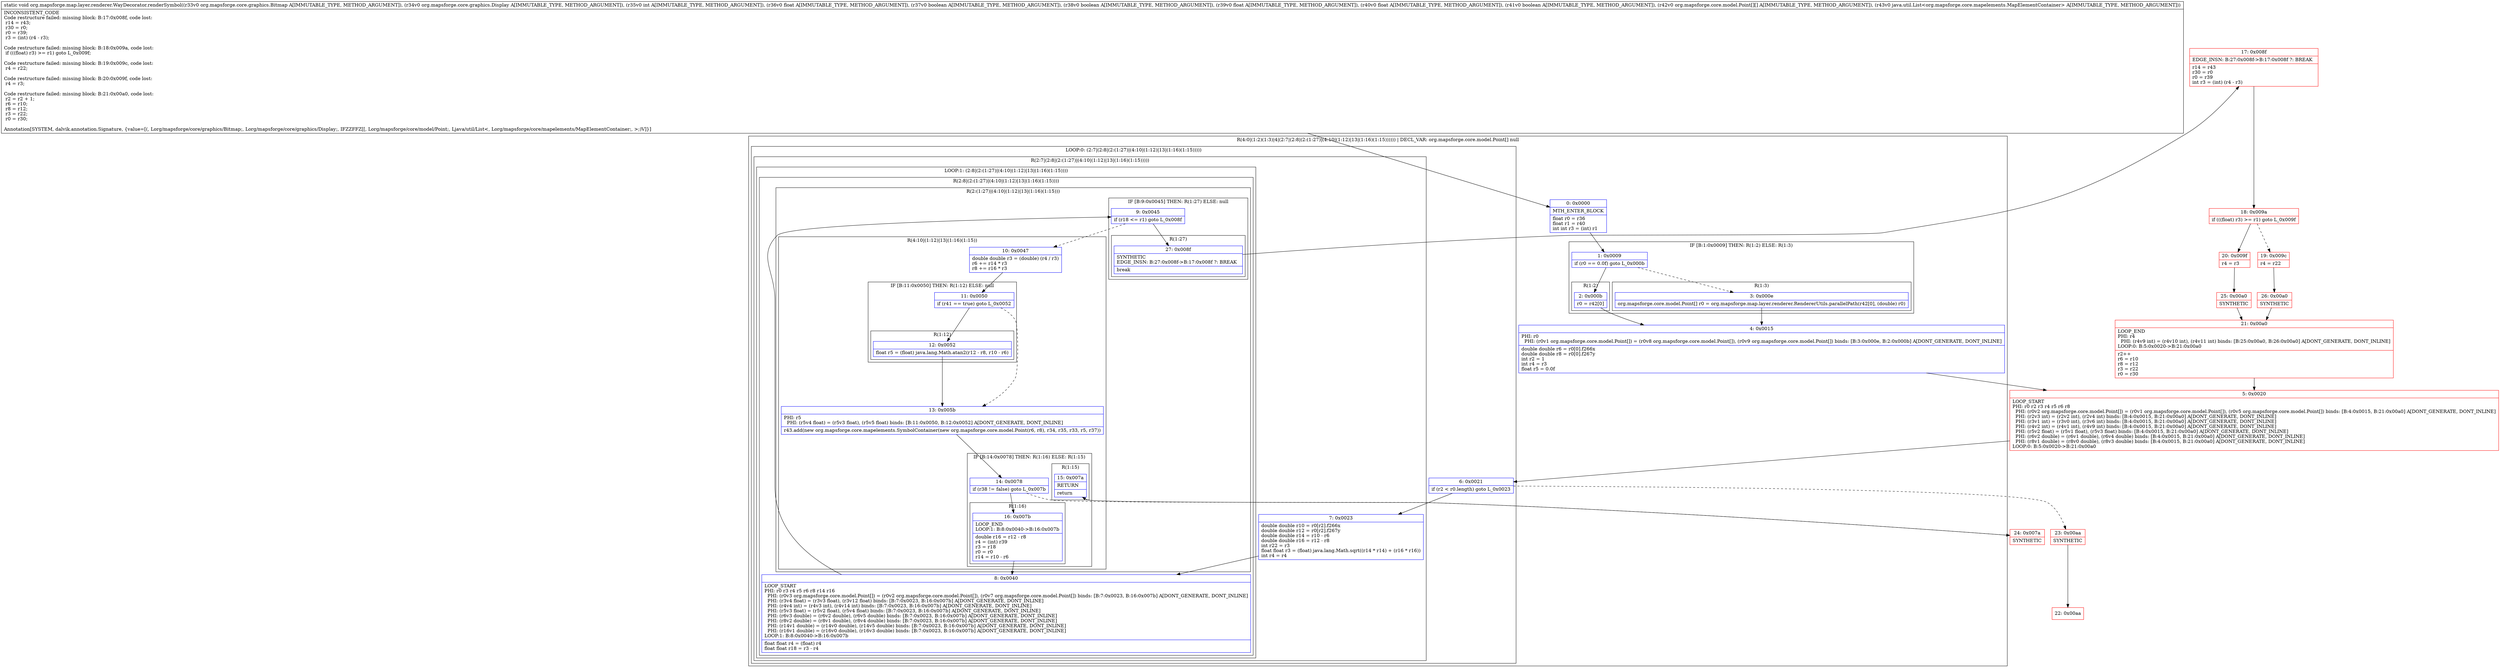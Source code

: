 digraph "CFG fororg.mapsforge.map.layer.renderer.WayDecorator.renderSymbol(Lorg\/mapsforge\/core\/graphics\/Bitmap;Lorg\/mapsforge\/core\/graphics\/Display;IFZZFFZ[[Lorg\/mapsforge\/core\/model\/Point;Ljava\/util\/List;)V" {
subgraph cluster_Region_392238957 {
label = "R(4:0|(1:2)(1:3)|4|(2:7|(2:8|(2:(1:27)|(4:10|(1:12)|13|(1:16)(1:15)))))) | DECL_VAR: org.mapsforge.core.model.Point[] null\l";
node [shape=record,color=blue];
Node_0 [shape=record,label="{0\:\ 0x0000|MTH_ENTER_BLOCK\l|float r0 = r36\lfloat r1 = r40\lint int r3 = (int) r1\l}"];
subgraph cluster_IfRegion_1408434660 {
label = "IF [B:1:0x0009] THEN: R(1:2) ELSE: R(1:3)";
node [shape=record,color=blue];
Node_1 [shape=record,label="{1\:\ 0x0009|if (r0 == 0.0f) goto L_0x000b\l}"];
subgraph cluster_Region_779153005 {
label = "R(1:2)";
node [shape=record,color=blue];
Node_2 [shape=record,label="{2\:\ 0x000b|r0 = r42[0]\l}"];
}
subgraph cluster_Region_1474710975 {
label = "R(1:3)";
node [shape=record,color=blue];
Node_3 [shape=record,label="{3\:\ 0x000e|org.mapsforge.core.model.Point[] r0 = org.mapsforge.map.layer.renderer.RendererUtils.parallelPath(r42[0], (double) r0)\l}"];
}
}
Node_4 [shape=record,label="{4\:\ 0x0015|PHI: r0 \l  PHI: (r0v1 org.mapsforge.core.model.Point[]) = (r0v8 org.mapsforge.core.model.Point[]), (r0v9 org.mapsforge.core.model.Point[]) binds: [B:3:0x000e, B:2:0x000b] A[DONT_GENERATE, DONT_INLINE]\l|double double r6 = r0[0].f266x\ldouble double r8 = r0[0].f267y\lint r2 = 1\lint r4 = r3\lfloat r5 = 0.0f\l}"];
subgraph cluster_LoopRegion_568029687 {
label = "LOOP:0: (2:7|(2:8|(2:(1:27)|(4:10|(1:12)|13|(1:16)(1:15)))))";
node [shape=record,color=blue];
Node_6 [shape=record,label="{6\:\ 0x0021|if (r2 \< r0.length) goto L_0x0023\l}"];
subgraph cluster_Region_11080900 {
label = "R(2:7|(2:8|(2:(1:27)|(4:10|(1:12)|13|(1:16)(1:15)))))";
node [shape=record,color=blue];
Node_7 [shape=record,label="{7\:\ 0x0023|double double r10 = r0[r2].f266x\ldouble double r12 = r0[r2].f267y\ldouble double r14 = r10 \- r6\ldouble double r16 = r12 \- r8\lint r22 = r3\lfloat float r3 = (float) java.lang.Math.sqrt((r14 * r14) + (r16 * r16))\lint r4 = r4\l}"];
subgraph cluster_LoopRegion_41217985 {
label = "LOOP:1: (2:8|(2:(1:27)|(4:10|(1:12)|13|(1:16)(1:15))))";
node [shape=record,color=blue];
subgraph cluster_Region_150073383 {
label = "R(2:8|(2:(1:27)|(4:10|(1:12)|13|(1:16)(1:15))))";
node [shape=record,color=blue];
Node_8 [shape=record,label="{8\:\ 0x0040|LOOP_START\lPHI: r0 r3 r4 r5 r6 r8 r14 r16 \l  PHI: (r0v3 org.mapsforge.core.model.Point[]) = (r0v2 org.mapsforge.core.model.Point[]), (r0v7 org.mapsforge.core.model.Point[]) binds: [B:7:0x0023, B:16:0x007b] A[DONT_GENERATE, DONT_INLINE]\l  PHI: (r3v4 float) = (r3v3 float), (r3v12 float) binds: [B:7:0x0023, B:16:0x007b] A[DONT_GENERATE, DONT_INLINE]\l  PHI: (r4v4 int) = (r4v3 int), (r4v14 int) binds: [B:7:0x0023, B:16:0x007b] A[DONT_GENERATE, DONT_INLINE]\l  PHI: (r5v3 float) = (r5v2 float), (r5v4 float) binds: [B:7:0x0023, B:16:0x007b] A[DONT_GENERATE, DONT_INLINE]\l  PHI: (r6v3 double) = (r6v2 double), (r6v5 double) binds: [B:7:0x0023, B:16:0x007b] A[DONT_GENERATE, DONT_INLINE]\l  PHI: (r8v2 double) = (r8v1 double), (r8v4 double) binds: [B:7:0x0023, B:16:0x007b] A[DONT_GENERATE, DONT_INLINE]\l  PHI: (r14v1 double) = (r14v0 double), (r14v5 double) binds: [B:7:0x0023, B:16:0x007b] A[DONT_GENERATE, DONT_INLINE]\l  PHI: (r16v1 double) = (r16v0 double), (r16v3 double) binds: [B:7:0x0023, B:16:0x007b] A[DONT_GENERATE, DONT_INLINE]\lLOOP:1: B:8:0x0040\-\>B:16:0x007b\l|float float r4 = (float) r4\lfloat float r18 = r3 \- r4\l}"];
subgraph cluster_Region_396902226 {
label = "R(2:(1:27)|(4:10|(1:12)|13|(1:16)(1:15)))";
node [shape=record,color=blue];
subgraph cluster_IfRegion_535601707 {
label = "IF [B:9:0x0045] THEN: R(1:27) ELSE: null";
node [shape=record,color=blue];
Node_9 [shape=record,label="{9\:\ 0x0045|if (r18 \<= r1) goto L_0x008f\l}"];
subgraph cluster_Region_1658488811 {
label = "R(1:27)";
node [shape=record,color=blue];
Node_27 [shape=record,label="{27\:\ 0x008f|SYNTHETIC\lEDGE_INSN: B:27:0x008f\-\>B:17:0x008f ?: BREAK  \l|break\l}"];
}
}
subgraph cluster_Region_1417149554 {
label = "R(4:10|(1:12)|13|(1:16)(1:15))";
node [shape=record,color=blue];
Node_10 [shape=record,label="{10\:\ 0x0047|double double r3 = (double) (r4 \/ r3)\lr6 += r14 * r3\lr8 += r16 * r3\l}"];
subgraph cluster_IfRegion_1632754661 {
label = "IF [B:11:0x0050] THEN: R(1:12) ELSE: null";
node [shape=record,color=blue];
Node_11 [shape=record,label="{11\:\ 0x0050|if (r41 == true) goto L_0x0052\l}"];
subgraph cluster_Region_472960268 {
label = "R(1:12)";
node [shape=record,color=blue];
Node_12 [shape=record,label="{12\:\ 0x0052|float r5 = (float) java.lang.Math.atan2(r12 \- r8, r10 \- r6)\l}"];
}
}
Node_13 [shape=record,label="{13\:\ 0x005b|PHI: r5 \l  PHI: (r5v4 float) = (r5v3 float), (r5v5 float) binds: [B:11:0x0050, B:12:0x0052] A[DONT_GENERATE, DONT_INLINE]\l|r43.add(new org.mapsforge.core.mapelements.SymbolContainer(new org.mapsforge.core.model.Point(r6, r8), r34, r35, r33, r5, r37))\l}"];
subgraph cluster_IfRegion_1149123305 {
label = "IF [B:14:0x0078] THEN: R(1:16) ELSE: R(1:15)";
node [shape=record,color=blue];
Node_14 [shape=record,label="{14\:\ 0x0078|if (r38 != false) goto L_0x007b\l}"];
subgraph cluster_Region_1268697364 {
label = "R(1:16)";
node [shape=record,color=blue];
Node_16 [shape=record,label="{16\:\ 0x007b|LOOP_END\lLOOP:1: B:8:0x0040\-\>B:16:0x007b\l|double r16 = r12 \- r8\lr4 = (int) r39\lr3 = r18\lr0 = r0\lr14 = r10 \- r6\l}"];
}
subgraph cluster_Region_310038427 {
label = "R(1:15)";
node [shape=record,color=blue];
Node_15 [shape=record,label="{15\:\ 0x007a|RETURN\l|return\l}"];
}
}
}
}
}
}
}
}
}
Node_5 [shape=record,color=red,label="{5\:\ 0x0020|LOOP_START\lPHI: r0 r2 r3 r4 r5 r6 r8 \l  PHI: (r0v2 org.mapsforge.core.model.Point[]) = (r0v1 org.mapsforge.core.model.Point[]), (r0v5 org.mapsforge.core.model.Point[]) binds: [B:4:0x0015, B:21:0x00a0] A[DONT_GENERATE, DONT_INLINE]\l  PHI: (r2v3 int) = (r2v2 int), (r2v4 int) binds: [B:4:0x0015, B:21:0x00a0] A[DONT_GENERATE, DONT_INLINE]\l  PHI: (r3v1 int) = (r3v0 int), (r3v6 int) binds: [B:4:0x0015, B:21:0x00a0] A[DONT_GENERATE, DONT_INLINE]\l  PHI: (r4v2 int) = (r4v1 int), (r4v9 int) binds: [B:4:0x0015, B:21:0x00a0] A[DONT_GENERATE, DONT_INLINE]\l  PHI: (r5v2 float) = (r5v1 float), (r5v3 float) binds: [B:4:0x0015, B:21:0x00a0] A[DONT_GENERATE, DONT_INLINE]\l  PHI: (r6v2 double) = (r6v1 double), (r6v4 double) binds: [B:4:0x0015, B:21:0x00a0] A[DONT_GENERATE, DONT_INLINE]\l  PHI: (r8v1 double) = (r8v0 double), (r8v3 double) binds: [B:4:0x0015, B:21:0x00a0] A[DONT_GENERATE, DONT_INLINE]\lLOOP:0: B:5:0x0020\-\>B:21:0x00a0\l}"];
Node_17 [shape=record,color=red,label="{17\:\ 0x008f|EDGE_INSN: B:27:0x008f\-\>B:17:0x008f ?: BREAK  \l|r14 = r43\lr30 = r0\lr0 = r39\lint r3 = (int) (r4 \- r3)\l}"];
Node_18 [shape=record,color=red,label="{18\:\ 0x009a|if (((float) r3) \>= r1) goto L_0x009f\l}"];
Node_19 [shape=record,color=red,label="{19\:\ 0x009c|r4 = r22\l}"];
Node_20 [shape=record,color=red,label="{20\:\ 0x009f|r4 = r3\l}"];
Node_21 [shape=record,color=red,label="{21\:\ 0x00a0|LOOP_END\lPHI: r4 \l  PHI: (r4v9 int) = (r4v10 int), (r4v11 int) binds: [B:25:0x00a0, B:26:0x00a0] A[DONT_GENERATE, DONT_INLINE]\lLOOP:0: B:5:0x0020\-\>B:21:0x00a0\l|r2++\lr6 = r10\lr8 = r12\lr3 = r22\lr0 = r30\l}"];
Node_22 [shape=record,color=red,label="{22\:\ 0x00aa}"];
Node_23 [shape=record,color=red,label="{23\:\ 0x00aa|SYNTHETIC\l}"];
Node_24 [shape=record,color=red,label="{24\:\ 0x007a|SYNTHETIC\l}"];
Node_25 [shape=record,color=red,label="{25\:\ 0x00a0|SYNTHETIC\l}"];
Node_26 [shape=record,color=red,label="{26\:\ 0x00a0|SYNTHETIC\l}"];
MethodNode[shape=record,label="{static void org.mapsforge.map.layer.renderer.WayDecorator.renderSymbol((r33v0 org.mapsforge.core.graphics.Bitmap A[IMMUTABLE_TYPE, METHOD_ARGUMENT]), (r34v0 org.mapsforge.core.graphics.Display A[IMMUTABLE_TYPE, METHOD_ARGUMENT]), (r35v0 int A[IMMUTABLE_TYPE, METHOD_ARGUMENT]), (r36v0 float A[IMMUTABLE_TYPE, METHOD_ARGUMENT]), (r37v0 boolean A[IMMUTABLE_TYPE, METHOD_ARGUMENT]), (r38v0 boolean A[IMMUTABLE_TYPE, METHOD_ARGUMENT]), (r39v0 float A[IMMUTABLE_TYPE, METHOD_ARGUMENT]), (r40v0 float A[IMMUTABLE_TYPE, METHOD_ARGUMENT]), (r41v0 boolean A[IMMUTABLE_TYPE, METHOD_ARGUMENT]), (r42v0 org.mapsforge.core.model.Point[][] A[IMMUTABLE_TYPE, METHOD_ARGUMENT]), (r43v0 java.util.List\<org.mapsforge.core.mapelements.MapElementContainer\> A[IMMUTABLE_TYPE, METHOD_ARGUMENT]))  | INCONSISTENT_CODE\lCode restructure failed: missing block: B:17:0x008f, code lost:\l    r14 = r43;\l    r30 = r0;\l    r0 = r39;\l    r3 = (int) (r4 \- r3);\l\lCode restructure failed: missing block: B:18:0x009a, code lost:\l    if (((float) r3) \>= r1) goto L_0x009f;\l\lCode restructure failed: missing block: B:19:0x009c, code lost:\l    r4 = r22;\l\lCode restructure failed: missing block: B:20:0x009f, code lost:\l    r4 = r3;\l\lCode restructure failed: missing block: B:21:0x00a0, code lost:\l    r2 = r2 + 1;\l    r6 = r10;\l    r8 = r12;\l    r3 = r22;\l    r0 = r30;\l\lAnnotation[SYSTEM, dalvik.annotation.Signature, \{value=[(, Lorg\/mapsforge\/core\/graphics\/Bitmap;, Lorg\/mapsforge\/core\/graphics\/Display;, IFZZFFZ[[, Lorg\/mapsforge\/core\/model\/Point;, Ljava\/util\/List\<, Lorg\/mapsforge\/core\/mapelements\/MapElementContainer;, \>;)V]\}]\l}"];
MethodNode -> Node_0;
Node_0 -> Node_1;
Node_1 -> Node_2;
Node_1 -> Node_3[style=dashed];
Node_2 -> Node_4;
Node_3 -> Node_4;
Node_4 -> Node_5;
Node_6 -> Node_7;
Node_6 -> Node_23[style=dashed];
Node_7 -> Node_8;
Node_8 -> Node_9;
Node_9 -> Node_10[style=dashed];
Node_9 -> Node_27;
Node_27 -> Node_17;
Node_10 -> Node_11;
Node_11 -> Node_12;
Node_11 -> Node_13[style=dashed];
Node_12 -> Node_13;
Node_13 -> Node_14;
Node_14 -> Node_16;
Node_14 -> Node_24[style=dashed];
Node_16 -> Node_8;
Node_5 -> Node_6;
Node_17 -> Node_18;
Node_18 -> Node_19[style=dashed];
Node_18 -> Node_20;
Node_19 -> Node_26;
Node_20 -> Node_25;
Node_21 -> Node_5;
Node_23 -> Node_22;
Node_24 -> Node_15;
Node_25 -> Node_21;
Node_26 -> Node_21;
}

